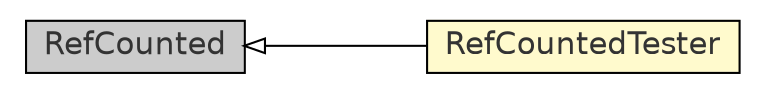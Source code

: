 #!/usr/local/bin/dot
#
# Class diagram 
# Generated by UmlGraph version 4.8 (http://www.spinellis.gr/sw/umlgraph)
#

digraph G {
	edge [fontname="Helvetica",fontsize=10,labelfontname="Helvetica",labelfontsize=10];
	node [fontname="Helvetica",fontsize=10,shape=plaintext];
	rankdir=LR;
	ranksep=1;
	// com.xuggle.ferry.RefCounted
	c3351 [label=<<table border="0" cellborder="1" cellspacing="0" cellpadding="2" port="p" bgcolor="grey80" href="./RefCounted.html">
		<tr><td><table border="0" cellspacing="0" cellpadding="1">
			<tr><td> RefCounted </td></tr>
		</table></td></tr>
		</table>>, fontname="Helvetica", fontcolor="grey20", fontsize=15.0];
	// com.xuggle.ferry.RefCountedTester
	c3356 [label=<<table border="0" cellborder="1" cellspacing="0" cellpadding="2" port="p" bgcolor="lemonChiffon" href="./RefCountedTester.html">
		<tr><td><table border="0" cellspacing="0" cellpadding="1">
			<tr><td> RefCountedTester </td></tr>
		</table></td></tr>
		</table>>, fontname="Helvetica", fontcolor="grey20", fontsize=15.0];
	//com.xuggle.ferry.RefCountedTester extends com.xuggle.ferry.RefCounted
	c3351:p -> c3356:p [dir=back,arrowtail=empty];
}

